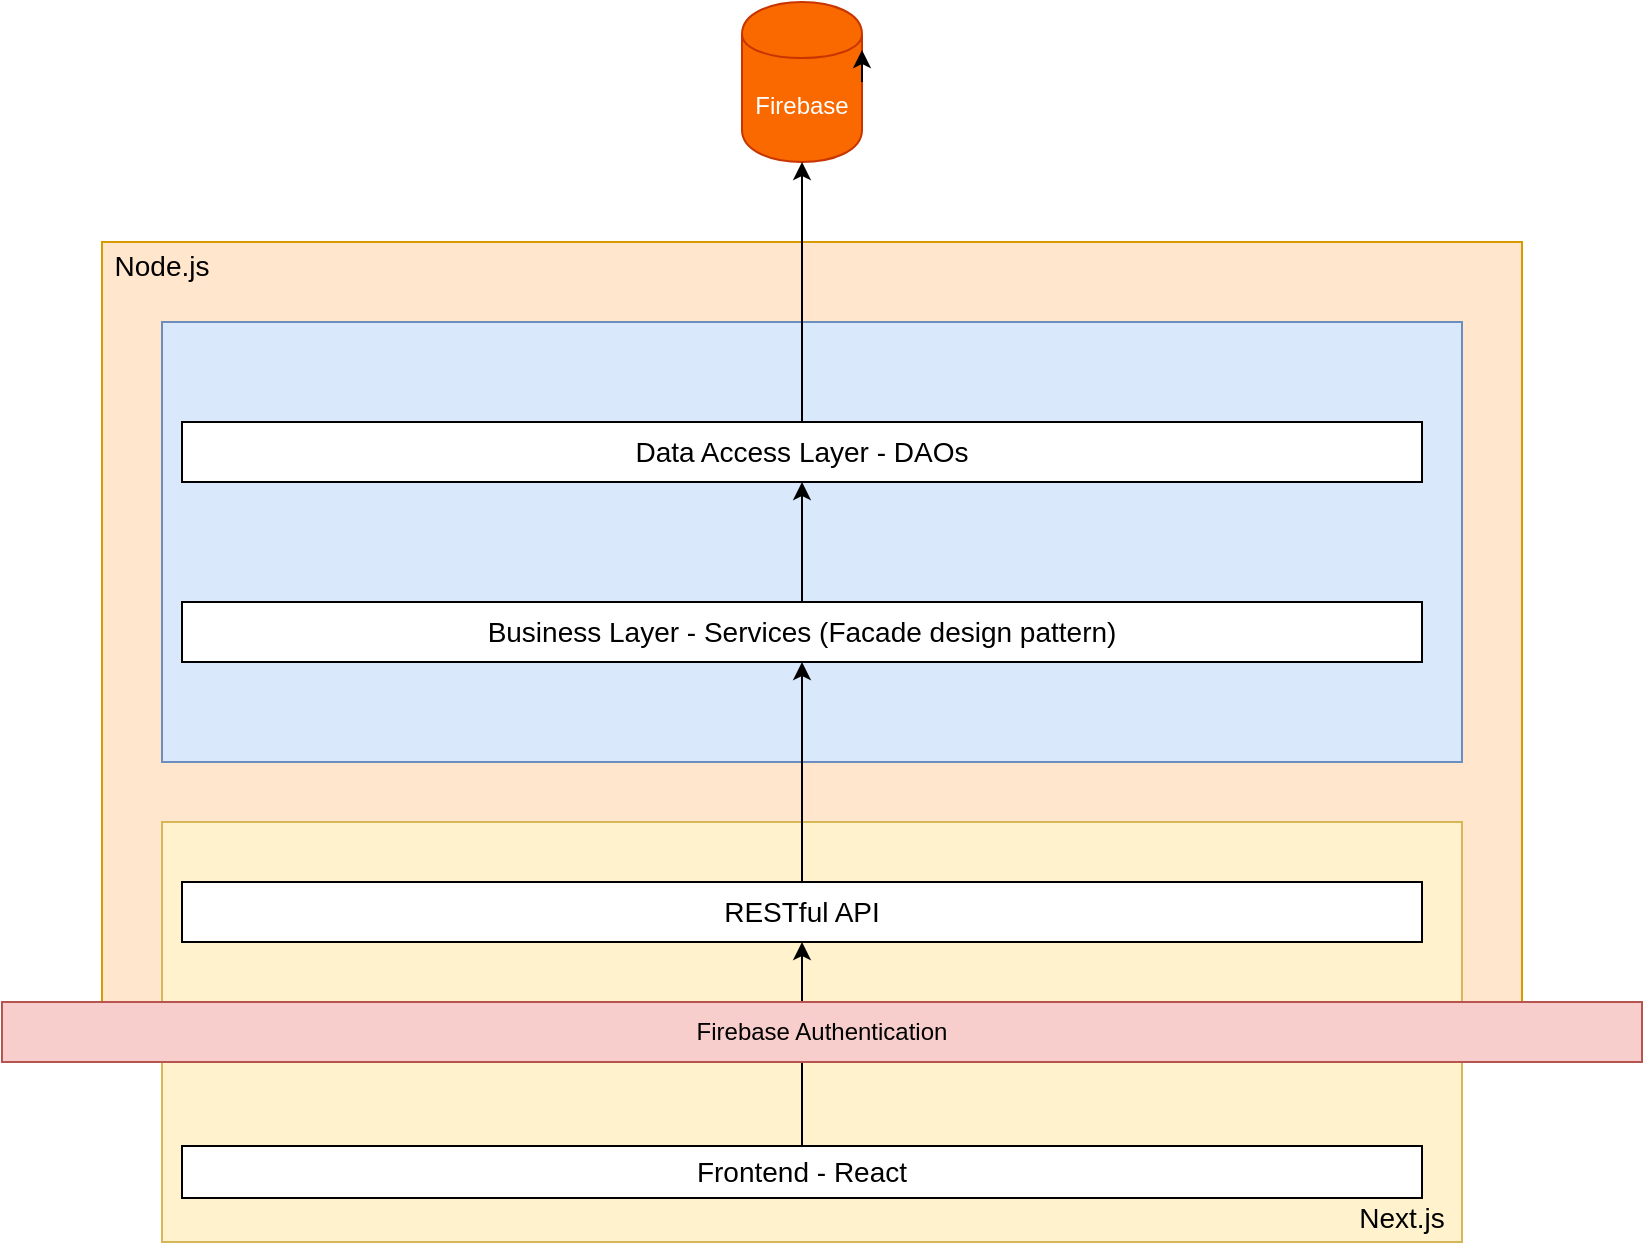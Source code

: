 <mxfile version="12.4.2" type="device" pages="3"><diagram id="Il8NbrQfqqgw1F-EqSsP" name="architecture"><mxGraphModel dx="1103" dy="1908" grid="1" gridSize="10" guides="1" tooltips="1" connect="1" arrows="1" fold="1" page="1" pageScale="1" pageWidth="827" pageHeight="1169" math="0" shadow="0"><root><mxCell id="0"/><mxCell id="1" parent="0"/><mxCell id="LgYJIHk-wd7KvnQvwSnn-13" value="" style="rounded=0;whiteSpace=wrap;html=1;fillColor=#ffe6cc;strokeColor=#d79b00;" parent="1" vertex="1"><mxGeometry x="50" y="90" width="710" height="390" as="geometry"/></mxCell><mxCell id="LgYJIHk-wd7KvnQvwSnn-11" value="" style="rounded=0;whiteSpace=wrap;html=1;fillColor=#fff2cc;strokeColor=#d6b656;" parent="1" vertex="1"><mxGeometry x="80" y="380" width="650" height="210" as="geometry"/></mxCell><mxCell id="LgYJIHk-wd7KvnQvwSnn-6" value="" style="rounded=0;whiteSpace=wrap;html=1;fillColor=#dae8fc;strokeColor=#6c8ebf;" parent="1" vertex="1"><mxGeometry x="80" y="130" width="650" height="220" as="geometry"/></mxCell><mxCell id="LgYJIHk-wd7KvnQvwSnn-1" value="Firebase" style="shape=cylinder;whiteSpace=wrap;html=1;boundedLbl=1;backgroundOutline=1;fillColor=#fa6800;strokeColor=#C73500;fontColor=#ffffff;" parent="1" vertex="1"><mxGeometry x="370" y="-30" width="60" height="80" as="geometry"/></mxCell><mxCell id="LgYJIHk-wd7KvnQvwSnn-7" value="" style="edgeStyle=orthogonalEdgeStyle;rounded=0;orthogonalLoop=1;jettySize=auto;html=1;" parent="1" source="LgYJIHk-wd7KvnQvwSnn-2" target="LgYJIHk-wd7KvnQvwSnn-1" edge="1"><mxGeometry relative="1" as="geometry"/></mxCell><mxCell id="LgYJIHk-wd7KvnQvwSnn-2" value="&lt;font style=&quot;font-size: 14px&quot;&gt;Data Access Layer - DAOs&lt;/font&gt;" style="rounded=0;whiteSpace=wrap;html=1;" parent="1" vertex="1"><mxGeometry x="90" y="180" width="620" height="30" as="geometry"/></mxCell><mxCell id="LgYJIHk-wd7KvnQvwSnn-17" style="edgeStyle=orthogonalEdgeStyle;rounded=0;orthogonalLoop=1;jettySize=auto;html=1;exitX=0.5;exitY=0;exitDx=0;exitDy=0;entryX=0.5;entryY=1;entryDx=0;entryDy=0;" parent="1" source="LgYJIHk-wd7KvnQvwSnn-3" target="LgYJIHk-wd7KvnQvwSnn-2" edge="1"><mxGeometry relative="1" as="geometry"/></mxCell><mxCell id="LgYJIHk-wd7KvnQvwSnn-3" value="&lt;font style=&quot;font-size: 14px&quot;&gt;Business Layer - Services (Facade design pattern)&lt;/font&gt;" style="rounded=0;whiteSpace=wrap;html=1;" parent="1" vertex="1"><mxGeometry x="90" y="270" width="620" height="30" as="geometry"/></mxCell><mxCell id="LgYJIHk-wd7KvnQvwSnn-18" style="edgeStyle=orthogonalEdgeStyle;rounded=0;orthogonalLoop=1;jettySize=auto;html=1;exitX=0.5;exitY=0;exitDx=0;exitDy=0;" parent="1" source="LgYJIHk-wd7KvnQvwSnn-4" target="LgYJIHk-wd7KvnQvwSnn-3" edge="1"><mxGeometry relative="1" as="geometry"/></mxCell><mxCell id="LgYJIHk-wd7KvnQvwSnn-4" value="&lt;font style=&quot;font-size: 14px&quot;&gt;RESTful API&lt;/font&gt;" style="rounded=0;whiteSpace=wrap;html=1;" parent="1" vertex="1"><mxGeometry x="90" y="410" width="620" height="30" as="geometry"/></mxCell><mxCell id="LgYJIHk-wd7KvnQvwSnn-19" style="edgeStyle=orthogonalEdgeStyle;rounded=0;orthogonalLoop=1;jettySize=auto;html=1;exitX=0.5;exitY=0;exitDx=0;exitDy=0;entryX=0.5;entryY=1;entryDx=0;entryDy=0;" parent="1" source="LgYJIHk-wd7KvnQvwSnn-5" target="LgYJIHk-wd7KvnQvwSnn-4" edge="1"><mxGeometry relative="1" as="geometry"/></mxCell><mxCell id="LgYJIHk-wd7KvnQvwSnn-5" value="&lt;font style=&quot;font-size: 14px&quot;&gt;Frontend - React&lt;/font&gt;" style="rounded=0;whiteSpace=wrap;html=1;" parent="1" vertex="1"><mxGeometry x="90" y="542" width="620" height="26" as="geometry"/></mxCell><mxCell id="LgYJIHk-wd7KvnQvwSnn-12" value="&lt;font style=&quot;font-size: 14px&quot;&gt;Next.js&lt;/font&gt;" style="text;html=1;strokeColor=none;fillColor=none;align=center;verticalAlign=middle;whiteSpace=wrap;rounded=0;" parent="1" vertex="1"><mxGeometry x="680" y="568" width="40" height="20" as="geometry"/></mxCell><mxCell id="LgYJIHk-wd7KvnQvwSnn-14" style="edgeStyle=orthogonalEdgeStyle;rounded=0;orthogonalLoop=1;jettySize=auto;html=1;exitX=1;exitY=0.5;exitDx=0;exitDy=0;entryX=1;entryY=0.3;entryDx=0;entryDy=0;" parent="1" source="LgYJIHk-wd7KvnQvwSnn-1" target="LgYJIHk-wd7KvnQvwSnn-1" edge="1"><mxGeometry relative="1" as="geometry"/></mxCell><mxCell id="LgYJIHk-wd7KvnQvwSnn-15" value="&lt;font style=&quot;font-size: 14px&quot;&gt;Node.js&lt;/font&gt;" style="text;html=1;strokeColor=none;fillColor=none;align=center;verticalAlign=middle;whiteSpace=wrap;rounded=0;" parent="1" vertex="1"><mxGeometry x="60" y="92" width="40" height="20" as="geometry"/></mxCell><mxCell id="awfHzjijAlk-HriIigIb-1" value="Firebase Authentication" style="rounded=0;whiteSpace=wrap;html=1;fillColor=#f8cecc;strokeColor=#b85450;" vertex="1" parent="1"><mxGeometry y="470" width="820" height="30" as="geometry"/></mxCell></root></mxGraphModel></diagram><diagram id="jYo5IKwEp2Ss-nwK5x0g" name="Entity Relationship Diagram"><mxGraphModel dx="772" dy="517" grid="1" gridSize="10" guides="1" tooltips="1" connect="1" arrows="1" fold="1" page="1" pageScale="1" pageWidth="827" pageHeight="1169" math="0" shadow="0"><root><mxCell id="XTk6RC3CvNJwHKjLAvZW-0"/><mxCell id="XTk6RC3CvNJwHKjLAvZW-1" parent="XTk6RC3CvNJwHKjLAvZW-0"/><mxCell id="MElm0ZQU_VDXw3UoRnJY-36" value="User" style="swimlane;childLayout=stackLayout;horizontal=1;startSize=30;horizontalStack=0;fillColor=#008cff;fontColor=#FFFFFF;rounded=1;fontSize=14;fontStyle=0;strokeWidth=2;resizeParent=0;resizeLast=1;shadow=0;dashed=0;align=center;" parent="XTk6RC3CvNJwHKjLAvZW-1" vertex="1"><mxGeometry x="110" y="170" width="160" height="120" as="geometry"/></mxCell><mxCell id="MElm0ZQU_VDXw3UoRnJY-37" value="+ uid&#10;+ username&#10;+photoURL&#10;+bio" style="align=left;strokeColor=none;fillColor=none;spacingLeft=4;fontSize=12;verticalAlign=top;resizable=0;rotatable=0;part=1;" parent="MElm0ZQU_VDXw3UoRnJY-36" vertex="1"><mxGeometry y="30" width="160" height="90" as="geometry"/></mxCell><mxCell id="MElm0ZQU_VDXw3UoRnJY-38" value="Subbluedit" style="swimlane;childLayout=stackLayout;horizontal=1;startSize=30;horizontalStack=0;fillColor=#008cff;fontColor=#FFFFFF;rounded=1;fontSize=14;fontStyle=0;strokeWidth=2;resizeParent=0;resizeLast=1;shadow=0;dashed=0;align=center;" parent="XTk6RC3CvNJwHKjLAvZW-1" vertex="1"><mxGeometry x="130" y="390" width="160" height="120" as="geometry"/></mxCell><mxCell id="MElm0ZQU_VDXw3UoRnJY-39" value="+uid&#10;+name&#10;+creator:User" style="align=left;strokeColor=none;fillColor=none;spacingLeft=4;fontSize=12;verticalAlign=top;resizable=0;rotatable=0;part=1;" parent="MElm0ZQU_VDXw3UoRnJY-38" vertex="1"><mxGeometry y="30" width="160" height="90" as="geometry"/></mxCell><mxCell id="MElm0ZQU_VDXw3UoRnJY-44" style="edgeStyle=elbowEdgeStyle;rounded=0;orthogonalLoop=1;jettySize=auto;html=1;exitX=0;exitY=0.5;exitDx=0;exitDy=0;startArrow=ERzeroToMany;startFill=1;endArrow=ERmandOne;endFill=0;targetPerimeterSpacing=5;" parent="XTk6RC3CvNJwHKjLAvZW-1" source="MElm0ZQU_VDXw3UoRnJY-40" target="MElm0ZQU_VDXw3UoRnJY-37" edge="1"><mxGeometry relative="1" as="geometry"/></mxCell><mxCell id="MElm0ZQU_VDXw3UoRnJY-42" value="Comment" style="swimlane;childLayout=stackLayout;horizontal=1;startSize=30;horizontalStack=0;fillColor=#008cff;fontColor=#FFFFFF;rounded=1;fontSize=14;fontStyle=0;strokeWidth=2;resizeParent=0;resizeLast=1;shadow=0;dashed=0;align=center;" parent="XTk6RC3CvNJwHKjLAvZW-1" vertex="1"><mxGeometry x="410" y="390" width="160" height="160" as="geometry"/></mxCell><mxCell id="MElm0ZQU_VDXw3UoRnJY-43" value="+uid&#10;+user:User&#10;+text&#10;+post:Post&#10;+post_date:Date&#10;+parent:Comment&#10;+votes: Vote[]" style="align=left;strokeColor=none;fillColor=none;spacingLeft=4;fontSize=12;verticalAlign=top;resizable=0;rotatable=0;part=1;" parent="MElm0ZQU_VDXw3UoRnJY-42" vertex="1"><mxGeometry y="30" width="160" height="130" as="geometry"/></mxCell><mxCell id="u7rlGHGue_Xew9_-2jAI-0" style="edgeStyle=elbowEdgeStyle;rounded=0;orthogonalLoop=1;jettySize=auto;html=1;exitX=0.294;exitY=1.033;exitDx=0;exitDy=0;entryX=0.881;entryY=1;entryDx=0;entryDy=0;startArrow=ERone;startFill=0;endArrow=ERzeroToMany;endFill=1;targetPerimeterSpacing=5;elbow=vertical;exitPerimeter=0;entryPerimeter=0;" parent="MElm0ZQU_VDXw3UoRnJY-42" source="MElm0ZQU_VDXw3UoRnJY-43" target="MElm0ZQU_VDXw3UoRnJY-43" edge="1"><mxGeometry relative="1" as="geometry"><Array as="points"><mxPoint x="120" y="180"/></Array></mxGeometry></mxCell><mxCell id="MElm0ZQU_VDXw3UoRnJY-45" style="edgeStyle=elbowEdgeStyle;rounded=0;orthogonalLoop=1;jettySize=auto;html=1;startArrow=ERmandOne;startFill=0;endArrow=ERzeroToMany;endFill=1;targetPerimeterSpacing=5;" parent="XTk6RC3CvNJwHKjLAvZW-1" source="MElm0ZQU_VDXw3UoRnJY-41" target="MElm0ZQU_VDXw3UoRnJY-42" edge="1"><mxGeometry relative="1" as="geometry"/></mxCell><mxCell id="MElm0ZQU_VDXw3UoRnJY-46" style="edgeStyle=elbowEdgeStyle;rounded=0;orthogonalLoop=1;jettySize=auto;html=1;exitX=0;exitY=1;exitDx=0;exitDy=0;entryX=1;entryY=0;entryDx=0;entryDy=0;startArrow=ERzeroToMany;startFill=1;endArrow=ERmandOne;endFill=0;targetPerimeterSpacing=5;" parent="XTk6RC3CvNJwHKjLAvZW-1" source="MElm0ZQU_VDXw3UoRnJY-41" target="MElm0ZQU_VDXw3UoRnJY-38" edge="1"><mxGeometry relative="1" as="geometry"/></mxCell><mxCell id="MElm0ZQU_VDXw3UoRnJY-47" style="edgeStyle=elbowEdgeStyle;rounded=0;orthogonalLoop=1;jettySize=auto;html=1;entryX=0.5;entryY=0;entryDx=0;entryDy=0;startArrow=ERmandOne;startFill=0;endArrow=ERzeroToMany;endFill=1;targetPerimeterSpacing=5;" parent="XTk6RC3CvNJwHKjLAvZW-1" source="MElm0ZQU_VDXw3UoRnJY-37" target="MElm0ZQU_VDXw3UoRnJY-38" edge="1"><mxGeometry relative="1" as="geometry"/></mxCell><mxCell id="MElm0ZQU_VDXw3UoRnJY-52" style="rounded=0;orthogonalLoop=1;jettySize=auto;html=1;exitX=1;exitY=1;exitDx=0;exitDy=0;startArrow=ERmandOne;startFill=0;endArrow=ERzeroToMany;endFill=1;targetPerimeterSpacing=5;entryX=0;entryY=0.25;entryDx=0;entryDy=0;" parent="XTk6RC3CvNJwHKjLAvZW-1" source="MElm0ZQU_VDXw3UoRnJY-37" target="MElm0ZQU_VDXw3UoRnJY-42" edge="1"><mxGeometry relative="1" as="geometry"/></mxCell><mxCell id="MElm0ZQU_VDXw3UoRnJY-40" value="Post" style="swimlane;childLayout=stackLayout;horizontal=1;startSize=30;horizontalStack=0;fillColor=#008cff;fontColor=#FFFFFF;rounded=1;fontSize=14;fontStyle=0;strokeWidth=2;resizeParent=0;resizeLast=1;shadow=0;dashed=0;align=center;" parent="XTk6RC3CvNJwHKjLAvZW-1" vertex="1"><mxGeometry x="410" y="180" width="160" height="140" as="geometry"/></mxCell><mxCell id="MElm0ZQU_VDXw3UoRnJY-41" value="+ uid&#10;+ name&#10;+ user:User&#10;+ subbluedit:Subbluedit&#10;+ text&#10;+ post_date:Date&#10;+ votes: Votes[]" style="align=left;strokeColor=none;fillColor=none;spacingLeft=4;fontSize=12;verticalAlign=top;resizable=0;rotatable=0;part=1;" parent="MElm0ZQU_VDXw3UoRnJY-40" vertex="1"><mxGeometry y="30" width="160" height="110" as="geometry"/></mxCell><mxCell id="ORPv_gdONzbOa3QNM1rU-0" value="Vote" style="swimlane;childLayout=stackLayout;horizontal=1;startSize=30;horizontalStack=0;fillColor=#008cff;fontColor=#FFFFFF;rounded=1;fontSize=14;fontStyle=0;strokeWidth=2;resizeParent=0;resizeLast=1;shadow=0;dashed=0;align=center;" vertex="1" parent="XTk6RC3CvNJwHKjLAvZW-1"><mxGeometry x="660" y="300" width="160" height="80" as="geometry"/></mxCell><mxCell id="ORPv_gdONzbOa3QNM1rU-1" value="+object : Post | Comment&#10;+user" style="align=left;strokeColor=none;fillColor=none;spacingLeft=4;fontSize=12;verticalAlign=top;resizable=0;rotatable=0;part=1;" vertex="1" parent="ORPv_gdONzbOa3QNM1rU-0"><mxGeometry y="30" width="160" height="50" as="geometry"/></mxCell><mxCell id="ORPv_gdONzbOa3QNM1rU-3" style="edgeStyle=elbowEdgeStyle;rounded=0;orthogonalLoop=1;jettySize=auto;html=1;startArrow=ERmandOne;startFill=0;endArrow=ERzeroToMany;endFill=1;targetPerimeterSpacing=5;" edge="1" parent="XTk6RC3CvNJwHKjLAvZW-1" source="MElm0ZQU_VDXw3UoRnJY-43" target="ORPv_gdONzbOa3QNM1rU-1"><mxGeometry relative="1" as="geometry"><mxPoint x="650" y="400" as="sourcePoint"/><mxPoint x="650" y="490" as="targetPoint"/></mxGeometry></mxCell><mxCell id="ORPv_gdONzbOa3QNM1rU-4" style="edgeStyle=elbowEdgeStyle;rounded=0;orthogonalLoop=1;jettySize=auto;html=1;startArrow=ERmandOne;startFill=0;endArrow=ERzeroToMany;endFill=1;targetPerimeterSpacing=5;" edge="1" parent="XTk6RC3CvNJwHKjLAvZW-1" source="MElm0ZQU_VDXw3UoRnJY-41" target="ORPv_gdONzbOa3QNM1rU-0"><mxGeometry relative="1" as="geometry"><mxPoint x="580" y="495" as="sourcePoint"/><mxPoint x="665" y="365" as="targetPoint"/></mxGeometry></mxCell></root></mxGraphModel></diagram><diagram id="FjhSeqg-HcKsS1kfpUyj" name="Class Diagram"><mxGraphModel dx="772" dy="1686" grid="1" gridSize="10" guides="1" tooltips="1" connect="1" arrows="1" fold="1" page="1" pageScale="1" pageWidth="827" pageHeight="1169" math="0" shadow="0"><root><mxCell id="LEEWYh70u8CGqpt6uhCB-0"/><mxCell id="LEEWYh70u8CGqpt6uhCB-1" parent="LEEWYh70u8CGqpt6uhCB-0"/><mxCell id="LEEWYh70u8CGqpt6uhCB-2" value="UserDao" style="html=1;" parent="LEEWYh70u8CGqpt6uhCB-1" vertex="1"><mxGeometry x="260" y="250" width="110" height="50" as="geometry"/></mxCell><mxCell id="LEEWYh70u8CGqpt6uhCB-3" value="UserService" style="html=1;" parent="LEEWYh70u8CGqpt6uhCB-1" vertex="1"><mxGeometry x="260" y="370" width="110" height="50" as="geometry"/></mxCell><mxCell id="LEEWYh70u8CGqpt6uhCB-4" value="BaseDao" style="html=1;" parent="LEEWYh70u8CGqpt6uhCB-1" vertex="1"><mxGeometry x="260" y="40" width="110" height="50" as="geometry"/></mxCell><mxCell id="LEEWYh70u8CGqpt6uhCB-5" value="Extends" style="endArrow=block;endSize=16;endFill=0;html=1;" parent="LEEWYh70u8CGqpt6uhCB-1" source="LEEWYh70u8CGqpt6uhCB-2" target="I1ICZgxxY5LjhfOTSxlb-0" edge="1"><mxGeometry width="160" relative="1" as="geometry"><mxPoint x="80" y="390" as="sourcePoint"/><mxPoint x="240" y="390" as="targetPoint"/></mxGeometry></mxCell><mxCell id="LEEWYh70u8CGqpt6uhCB-6" value="CrudDao" style="html=1;" parent="LEEWYh70u8CGqpt6uhCB-1" vertex="1"><mxGeometry x="450" y="60" width="110" height="50" as="geometry"/></mxCell><mxCell id="LEEWYh70u8CGqpt6uhCB-7" value="" style="endArrow=block;dashed=1;endFill=0;endSize=12;html=1;" parent="LEEWYh70u8CGqpt6uhCB-1" source="I1ICZgxxY5LjhfOTSxlb-0" target="LEEWYh70u8CGqpt6uhCB-6" edge="1"><mxGeometry width="160" relative="1" as="geometry"><mxPoint x="220" y="410" as="sourcePoint"/><mxPoint x="380" y="410" as="targetPoint"/></mxGeometry></mxCell><mxCell id="LEEWYh70u8CGqpt6uhCB-8" value="" style="endArrow=diamondThin;endFill=1;endSize=24;html=1;entryX=0.5;entryY=0;entryDx=0;entryDy=0;exitX=0.5;exitY=1;exitDx=0;exitDy=0;" parent="LEEWYh70u8CGqpt6uhCB-1" source="LEEWYh70u8CGqpt6uhCB-2" target="LEEWYh70u8CGqpt6uhCB-3" edge="1"><mxGeometry width="160" relative="1" as="geometry"><mxPoint x="70" y="420" as="sourcePoint"/><mxPoint x="230" y="420" as="targetPoint"/></mxGeometry></mxCell><mxCell id="LEEWYh70u8CGqpt6uhCB-9" value="fireStoreSDK" style="html=1;" parent="LEEWYh70u8CGqpt6uhCB-1" vertex="1"><mxGeometry x="260" y="-60" width="110" height="50" as="geometry"/></mxCell><mxCell id="LEEWYh70u8CGqpt6uhCB-11" value="" style="endArrow=diamondThin;endFill=1;endSize=24;html=1;entryX=0.5;entryY=0;entryDx=0;entryDy=0;exitX=0.5;exitY=1;exitDx=0;exitDy=0;" parent="LEEWYh70u8CGqpt6uhCB-1" source="LEEWYh70u8CGqpt6uhCB-9" target="LEEWYh70u8CGqpt6uhCB-4" edge="1"><mxGeometry width="160" relative="1" as="geometry"><mxPoint x="90" y="380" as="sourcePoint"/><mxPoint x="250" y="380" as="targetPoint"/></mxGeometry></mxCell><mxCell id="LEEWYh70u8CGqpt6uhCB-12" value="PostDao" style="html=1;" parent="LEEWYh70u8CGqpt6uhCB-1" vertex="1"><mxGeometry x="460" y="250" width="110" height="50" as="geometry"/></mxCell><mxCell id="LEEWYh70u8CGqpt6uhCB-15" value="Extends" style="endArrow=block;endSize=16;endFill=0;html=1;exitX=0.5;exitY=0;exitDx=0;exitDy=0;" parent="LEEWYh70u8CGqpt6uhCB-1" source="LEEWYh70u8CGqpt6uhCB-12" target="I1ICZgxxY5LjhfOTSxlb-0" edge="1"><mxGeometry width="160" relative="1" as="geometry"><mxPoint x="70" y="390" as="sourcePoint"/><mxPoint x="230" y="390" as="targetPoint"/></mxGeometry></mxCell><mxCell id="LEEWYh70u8CGqpt6uhCB-16" value="CommentDao" style="html=1;" parent="LEEWYh70u8CGqpt6uhCB-1" vertex="1"><mxGeometry x="80" y="250" width="110" height="50" as="geometry"/></mxCell><mxCell id="LEEWYh70u8CGqpt6uhCB-17" value="Extends" style="endArrow=block;endSize=16;endFill=0;html=1;exitX=0.75;exitY=0;exitDx=0;exitDy=0;" parent="LEEWYh70u8CGqpt6uhCB-1" source="LEEWYh70u8CGqpt6uhCB-16" target="I1ICZgxxY5LjhfOTSxlb-0" edge="1"><mxGeometry width="160" relative="1" as="geometry"><mxPoint x="90" y="350" as="sourcePoint"/><mxPoint x="250" y="350" as="targetPoint"/></mxGeometry></mxCell><mxCell id="LEEWYh70u8CGqpt6uhCB-19" value="CommentService" style="html=1;" parent="LEEWYh70u8CGqpt6uhCB-1" vertex="1"><mxGeometry x="80" y="370" width="110" height="50" as="geometry"/></mxCell><mxCell id="LEEWYh70u8CGqpt6uhCB-20" value="PostService" style="html=1;" parent="LEEWYh70u8CGqpt6uhCB-1" vertex="1"><mxGeometry x="430" y="370" width="110" height="50" as="geometry"/></mxCell><mxCell id="LEEWYh70u8CGqpt6uhCB-21" value="" style="endArrow=diamondThin;endFill=1;endSize=24;html=1;entryX=0.5;entryY=0;entryDx=0;entryDy=0;exitX=0.5;exitY=1;exitDx=0;exitDy=0;" parent="LEEWYh70u8CGqpt6uhCB-1" source="LEEWYh70u8CGqpt6uhCB-12" target="LEEWYh70u8CGqpt6uhCB-20" edge="1"><mxGeometry width="160" relative="1" as="geometry"><mxPoint x="110" y="480" as="sourcePoint"/><mxPoint x="270" y="480" as="targetPoint"/></mxGeometry></mxCell><mxCell id="LEEWYh70u8CGqpt6uhCB-22" value="" style="endArrow=diamondThin;endFill=1;endSize=24;html=1;" parent="LEEWYh70u8CGqpt6uhCB-1" source="LEEWYh70u8CGqpt6uhCB-16" target="LEEWYh70u8CGqpt6uhCB-19" edge="1"><mxGeometry width="160" relative="1" as="geometry"><mxPoint x="130" y="300" as="sourcePoint"/><mxPoint x="130" y="370" as="targetPoint"/></mxGeometry></mxCell><mxCell id="LEEWYh70u8CGqpt6uhCB-23" value="" style="endArrow=diamondThin;endFill=1;endSize=24;html=1;entryX=1;entryY=0;entryDx=0;entryDy=0;exitX=0;exitY=1;exitDx=0;exitDy=0;" parent="LEEWYh70u8CGqpt6uhCB-1" source="LEEWYh70u8CGqpt6uhCB-2" target="LEEWYh70u8CGqpt6uhCB-19" edge="1"><mxGeometry width="160" relative="1" as="geometry"><mxPoint x="60" y="440" as="sourcePoint"/><mxPoint x="220" y="440" as="targetPoint"/></mxGeometry></mxCell><mxCell id="LEEWYh70u8CGqpt6uhCB-24" value="" style="endArrow=diamondThin;endFill=1;endSize=24;html=1;entryX=0;entryY=0;entryDx=0;entryDy=0;exitX=1;exitY=1;exitDx=0;exitDy=0;" parent="LEEWYh70u8CGqpt6uhCB-1" source="LEEWYh70u8CGqpt6uhCB-2" target="LEEWYh70u8CGqpt6uhCB-20" edge="1"><mxGeometry width="160" relative="1" as="geometry"><mxPoint x="180" y="460" as="sourcePoint"/><mxPoint x="340" y="460" as="targetPoint"/></mxGeometry></mxCell><mxCell id="I1ICZgxxY5LjhfOTSxlb-0" value="BasicCrudDao" style="html=1;" vertex="1" parent="LEEWYh70u8CGqpt6uhCB-1"><mxGeometry x="270" y="140" width="110" height="50" as="geometry"/></mxCell><mxCell id="I1ICZgxxY5LjhfOTSxlb-1" value="SubblueditDao" style="html=1;" vertex="1" parent="LEEWYh70u8CGqpt6uhCB-1"><mxGeometry x="620" y="230" width="110" height="50" as="geometry"/></mxCell><mxCell id="I1ICZgxxY5LjhfOTSxlb-2" value="Extends" style="endArrow=block;endSize=16;endFill=0;html=1;" edge="1" parent="LEEWYh70u8CGqpt6uhCB-1" source="I1ICZgxxY5LjhfOTSxlb-1" target="I1ICZgxxY5LjhfOTSxlb-0"><mxGeometry width="160" relative="1" as="geometry"><mxPoint x="525" y="260" as="sourcePoint"/><mxPoint x="390" y="199.605" as="targetPoint"/></mxGeometry></mxCell><mxCell id="I1ICZgxxY5LjhfOTSxlb-3" value="Extends" style="endArrow=block;endSize=16;endFill=0;html=1;" edge="1" parent="LEEWYh70u8CGqpt6uhCB-1" source="I1ICZgxxY5LjhfOTSxlb-0" target="LEEWYh70u8CGqpt6uhCB-4"><mxGeometry width="160" relative="1" as="geometry"><mxPoint x="327.273" y="260" as="sourcePoint"/><mxPoint x="332.727" y="200" as="targetPoint"/></mxGeometry></mxCell><mxCell id="I1ICZgxxY5LjhfOTSxlb-4" value="SubblueditService" style="html=1;" vertex="1" parent="LEEWYh70u8CGqpt6uhCB-1"><mxGeometry x="630" y="370" width="110" height="50" as="geometry"/></mxCell><mxCell id="I1ICZgxxY5LjhfOTSxlb-5" value="" style="endArrow=diamondThin;endFill=1;endSize=24;html=1;" edge="1" parent="LEEWYh70u8CGqpt6uhCB-1" source="I1ICZgxxY5LjhfOTSxlb-1" target="I1ICZgxxY5LjhfOTSxlb-4"><mxGeometry width="160" relative="1" as="geometry"><mxPoint x="670" y="300" as="sourcePoint"/><mxPoint x="670" y="370" as="targetPoint"/></mxGeometry></mxCell></root></mxGraphModel></diagram></mxfile>